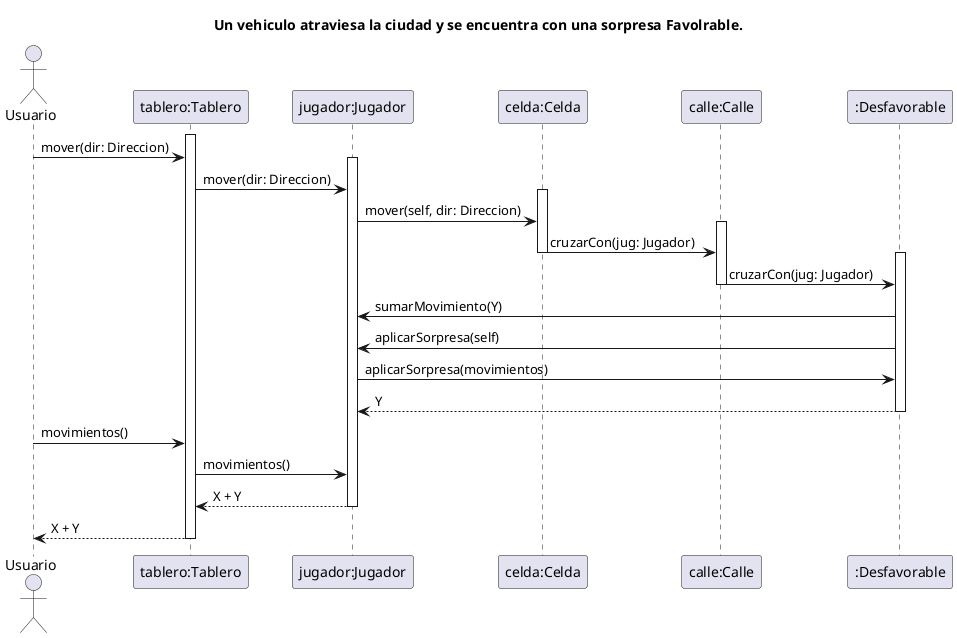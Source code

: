 @startuml SecuenciaVehiculoCruzaSorpresaDesfavorable
' Caso de uso 
' Un auto atraviesa la ciudad y se encuentra con una Sorpresa Favorable. 

title Un vehiculo atraviesa la ciudad y se encuentra con una sorpresa Favolrable. 

Actor Usuario as user
participant "tablero:Tablero" as tablero
participant "jugador:Jugador" as jugador
participant "celda:Celda" as celda
participant "calle:Calle" as calle
participant ":Desfavorable" as sorpresa

activate tablero

user -> tablero: mover(dir: Direccion)

activate jugador

tablero -> jugador: mover(dir: Direccion)

activate celda

jugador -> celda: mover(self, dir: Direccion)

activate calle

celda -> calle: cruzarCon(jug: Jugador)

deactivate celda

activate sorpresa

calle -> sorpresa: cruzarCon(jug: Jugador)

deactivate calle


sorpresa -> jugador: sumarMovimiento(Y)

sorpresa -> jugador: aplicarSorpresa(self)

jugador -> sorpresa: aplicarSorpresa(movimientos)

jugador <-- sorpresa: Y

deactivate sorpresa


deactivate celda

user -> tablero: movimientos()

tablero -> jugador: movimientos()
jugador --> tablero: X + Y
deactivate jugador

tablero --> user: X + Y

deactivate tablero

@enduml

